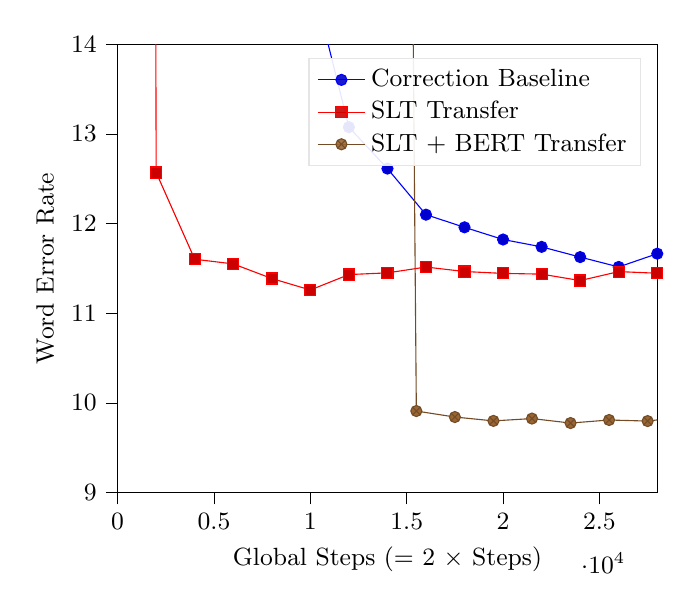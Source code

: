 \begin{tikzpicture}
\small
\begin{axis}[
legend cell align={left},
legend pos=north east,
legend style={fill opacity=0.9, draw opacity=1, text opacity=1, draw=white!90.0!black},
tick align=outside,
tick pos=left,
x grid style={white!69.02!black},
xlabel={Global Steps (= 2 $\times$ Steps)},
xmin=0, xmax=28000,
xtick style={color=black},
y grid style={white!69.02!black},
ylabel={Word Error Rate},
ymin=9, ymax=14,
ytick style={color=black}
]
\addplot 
table {
0 104.737
2000 88.718
4000 77.144
6000 36.866
8000 20.899
10000 14.795
12000 13.075
14000 12.613
16000 12.099
18000 11.958
20000 11.822
22000 11.74
24000 11.626
26000 11.516
28000 11.664
};
\addlegendentry{Correction Baseline}

\addplot 
table {
0 183.932
2000 12.569
4000 11.602
6000 11.55
8000 11.387
10000 11.259
12000 11.431
14000 11.45
16000 11.515
18000 11.465
20000 11.444
22000 11.436
24000 11.364
26000 11.464
28000 11.446
30000 11.348

};
\addlegendentry{SLT Transfer}

\addplot 
table {
12000 100
15500 9.909
17500 9.842
19500 9.799
21500 9.825
23500 9.775
25500 9.809
27500 9.797
29500 9.848
31500 9.814
33500 9.79
35500 9.813
37500 9.902
};
\addlegendentry{SLT + BERT Transfer}
\end{axis}
\end{tikzpicture}
